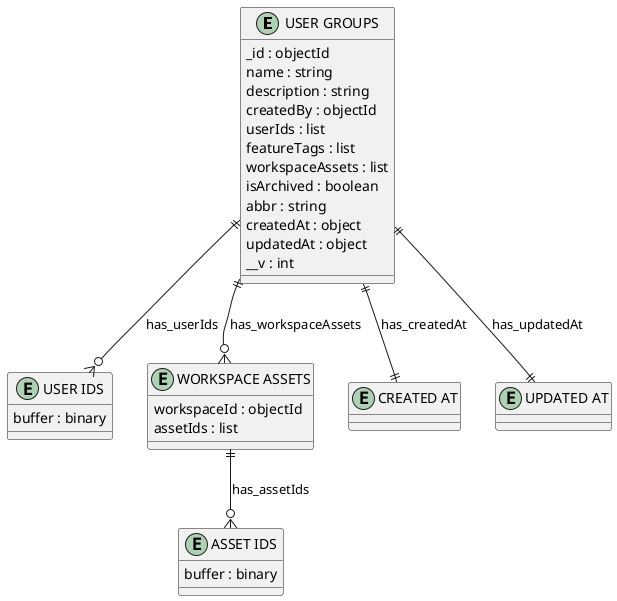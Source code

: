 @startuml USER_GROUPS_Diagram

entity "USER GROUPS" as USER_GROUPS {
  _id : objectId
  name : string
  description : string
  createdBy : objectId
  userIds : list
  featureTags : list
  workspaceAssets : list
  isArchived : boolean
  abbr : string
  createdAt : object
  updatedAt : object
  __v : int
}

entity "USER IDS" as USER_IDS {
  buffer : binary
}

entity "WORKSPACE ASSETS" as WORKSPACE_ASSETS {
  workspaceId : objectId
  assetIds : list
}

entity "ASSET IDS" as ASSET_IDS {
  buffer : binary
}

entity "CREATED AT" as CREATED_AT {
}

entity "UPDATED AT" as UPDATED_AT {
}

' // Relationships
USER_GROUPS ||--o{ USER_IDS : has_userIds
USER_GROUPS ||--o{ WORKSPACE_ASSETS : has_workspaceAssets
WORKSPACE_ASSETS ||--o{ ASSET_IDS : has_assetIds
USER_GROUPS ||--|| CREATED_AT : has_createdAt
USER_GROUPS ||--|| UPDATED_AT : has_updatedAt
@enduml